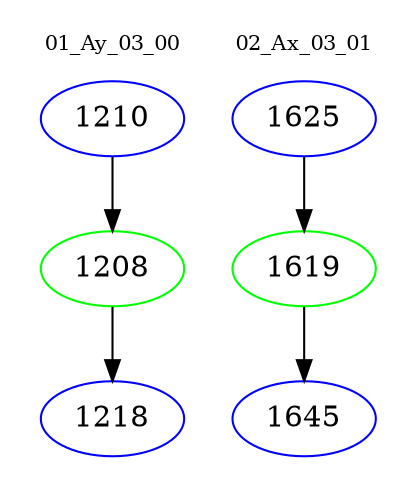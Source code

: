 digraph{
subgraph cluster_0 {
color = white
label = "01_Ay_03_00";
fontsize=10;
T0_1210 [label="1210", color="blue"]
T0_1210 -> T0_1208 [color="black"]
T0_1208 [label="1208", color="green"]
T0_1208 -> T0_1218 [color="black"]
T0_1218 [label="1218", color="blue"]
}
subgraph cluster_1 {
color = white
label = "02_Ax_03_01";
fontsize=10;
T1_1625 [label="1625", color="blue"]
T1_1625 -> T1_1619 [color="black"]
T1_1619 [label="1619", color="green"]
T1_1619 -> T1_1645 [color="black"]
T1_1645 [label="1645", color="blue"]
}
}

